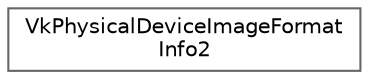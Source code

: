 digraph "类继承关系图"
{
 // LATEX_PDF_SIZE
  bgcolor="transparent";
  edge [fontname=Helvetica,fontsize=10,labelfontname=Helvetica,labelfontsize=10];
  node [fontname=Helvetica,fontsize=10,shape=box,height=0.2,width=0.4];
  rankdir="LR";
  Node0 [id="Node000000",label="VkPhysicalDeviceImageFormat\lInfo2",height=0.2,width=0.4,color="grey40", fillcolor="white", style="filled",URL="$struct_vk_physical_device_image_format_info2.html",tooltip=" "];
}
